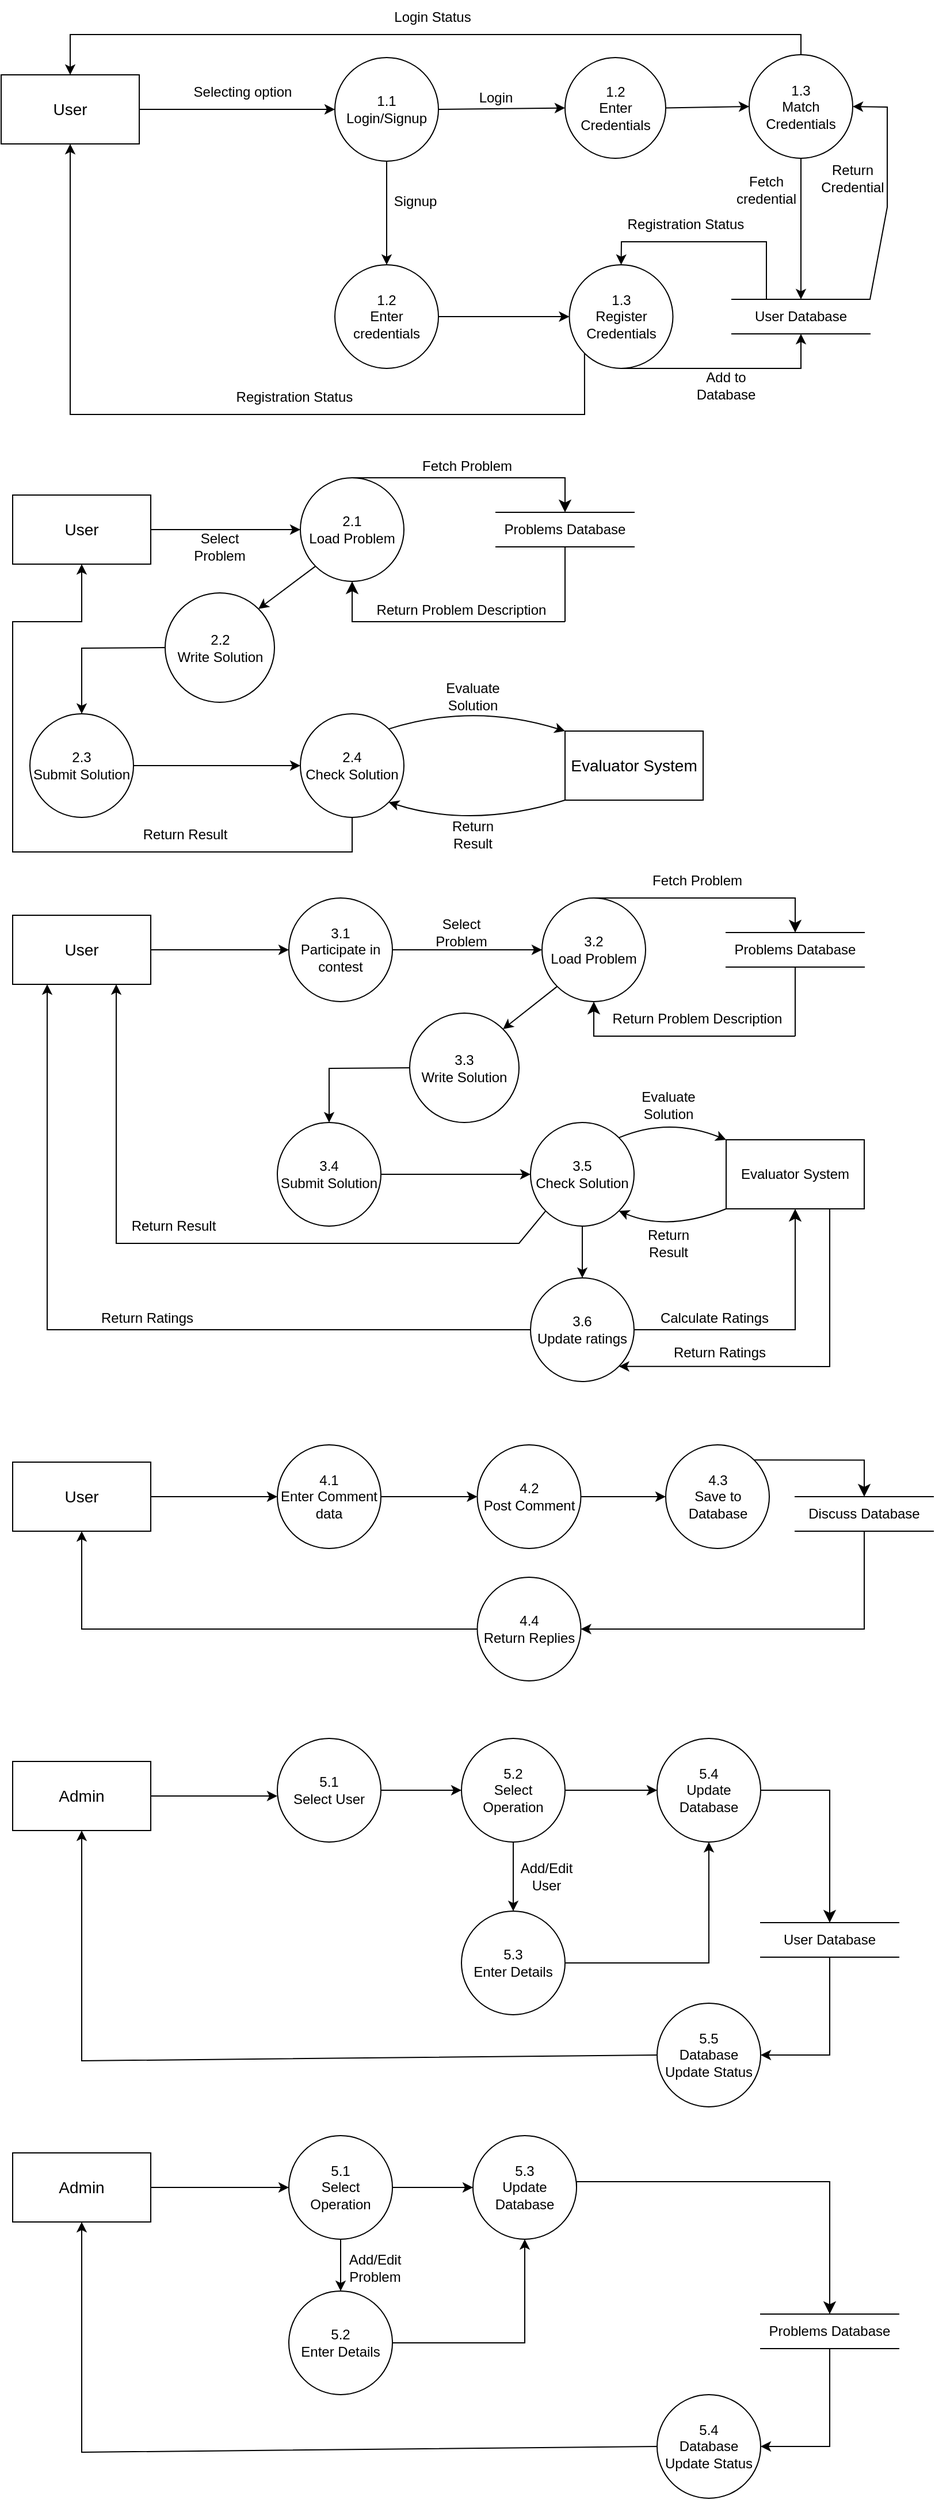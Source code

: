 <mxfile version="24.8.3">
  <diagram name="Page-1" id="aSCfSjatDF3S6KaWZVDX">
    <mxGraphModel dx="984" dy="658" grid="1" gridSize="10" guides="1" tooltips="1" connect="1" arrows="1" fold="1" page="1" pageScale="1" pageWidth="850" pageHeight="1100" math="0" shadow="0">
      <root>
        <mxCell id="0" />
        <mxCell id="1" parent="0" />
        <mxCell id="HzYAhnmNVsuKHYbPRYyc-1" value="&lt;font style=&quot;font-size: 14px;&quot;&gt;User&lt;/font&gt;" style="rounded=0;whiteSpace=wrap;html=1;" vertex="1" parent="1">
          <mxGeometry x="30" y="85" width="120" height="60" as="geometry" />
        </mxCell>
        <mxCell id="HzYAhnmNVsuKHYbPRYyc-2" value="1.1&lt;div&gt;Login/Signup&lt;/div&gt;" style="ellipse;whiteSpace=wrap;html=1;aspect=fixed;" vertex="1" parent="1">
          <mxGeometry x="320" y="70" width="90" height="90" as="geometry" />
        </mxCell>
        <mxCell id="HzYAhnmNVsuKHYbPRYyc-5" value="" style="endArrow=classic;html=1;rounded=0;exitX=1;exitY=0.5;exitDx=0;exitDy=0;entryX=0;entryY=0.5;entryDx=0;entryDy=0;" edge="1" parent="1" source="HzYAhnmNVsuKHYbPRYyc-1" target="HzYAhnmNVsuKHYbPRYyc-2">
          <mxGeometry width="50" height="50" relative="1" as="geometry">
            <mxPoint x="220" y="100" as="sourcePoint" />
            <mxPoint x="270" y="50" as="targetPoint" />
          </mxGeometry>
        </mxCell>
        <mxCell id="HzYAhnmNVsuKHYbPRYyc-6" value="Selecting option" style="text;html=1;align=center;verticalAlign=middle;whiteSpace=wrap;rounded=0;" vertex="1" parent="1">
          <mxGeometry x="190" y="85" width="100" height="30" as="geometry" />
        </mxCell>
        <mxCell id="HzYAhnmNVsuKHYbPRYyc-7" value="&lt;font style=&quot;font-size: 12px;&quot;&gt;1.2&lt;/font&gt;&lt;div style=&quot;&quot;&gt;&lt;font style=&quot;font-size: 12px;&quot;&gt;Enter Credentials&lt;/font&gt;&lt;/div&gt;" style="ellipse;whiteSpace=wrap;html=1;aspect=fixed;" vertex="1" parent="1">
          <mxGeometry x="520" y="70" width="87.5" height="87.5" as="geometry" />
        </mxCell>
        <mxCell id="HzYAhnmNVsuKHYbPRYyc-9" value="" style="endArrow=classic;html=1;rounded=0;exitX=1;exitY=0.5;exitDx=0;exitDy=0;entryX=0;entryY=0.5;entryDx=0;entryDy=0;" edge="1" parent="1" source="HzYAhnmNVsuKHYbPRYyc-2" target="HzYAhnmNVsuKHYbPRYyc-7">
          <mxGeometry width="50" height="50" relative="1" as="geometry">
            <mxPoint x="430" y="90" as="sourcePoint" />
            <mxPoint x="480" y="40" as="targetPoint" />
          </mxGeometry>
        </mxCell>
        <mxCell id="HzYAhnmNVsuKHYbPRYyc-10" value="Login" style="text;html=1;align=center;verticalAlign=middle;whiteSpace=wrap;rounded=0;" vertex="1" parent="1">
          <mxGeometry x="430" y="90" width="60" height="30" as="geometry" />
        </mxCell>
        <mxCell id="HzYAhnmNVsuKHYbPRYyc-11" value="1.2&lt;div&gt;Enter credentials&lt;/div&gt;" style="ellipse;whiteSpace=wrap;html=1;aspect=fixed;" vertex="1" parent="1">
          <mxGeometry x="320" y="250" width="90" height="90" as="geometry" />
        </mxCell>
        <mxCell id="HzYAhnmNVsuKHYbPRYyc-12" value="" style="endArrow=classic;html=1;rounded=0;exitX=0.5;exitY=1;exitDx=0;exitDy=0;entryX=0.5;entryY=0;entryDx=0;entryDy=0;" edge="1" parent="1" source="HzYAhnmNVsuKHYbPRYyc-2" target="HzYAhnmNVsuKHYbPRYyc-11">
          <mxGeometry width="50" height="50" relative="1" as="geometry">
            <mxPoint x="440" y="320" as="sourcePoint" />
            <mxPoint x="490" y="270" as="targetPoint" />
          </mxGeometry>
        </mxCell>
        <mxCell id="HzYAhnmNVsuKHYbPRYyc-13" value="Signup" style="text;html=1;align=center;verticalAlign=middle;whiteSpace=wrap;rounded=0;" vertex="1" parent="1">
          <mxGeometry x="360" y="180" width="60" height="30" as="geometry" />
        </mxCell>
        <mxCell id="HzYAhnmNVsuKHYbPRYyc-14" value="User Database" style="shape=partialRectangle;whiteSpace=wrap;html=1;left=0;right=0;fillColor=none;" vertex="1" parent="1">
          <mxGeometry x="665" y="280" width="120" height="30" as="geometry" />
        </mxCell>
        <mxCell id="HzYAhnmNVsuKHYbPRYyc-17" value="1.3&lt;div&gt;Match Credentials&lt;/div&gt;" style="ellipse;whiteSpace=wrap;html=1;aspect=fixed;" vertex="1" parent="1">
          <mxGeometry x="680" y="67.5" width="90" height="90" as="geometry" />
        </mxCell>
        <mxCell id="HzYAhnmNVsuKHYbPRYyc-18" value="" style="endArrow=classic;html=1;rounded=0;exitX=1;exitY=0.5;exitDx=0;exitDy=0;entryX=0;entryY=0.5;entryDx=0;entryDy=0;" edge="1" parent="1" source="HzYAhnmNVsuKHYbPRYyc-7" target="HzYAhnmNVsuKHYbPRYyc-17">
          <mxGeometry width="50" height="50" relative="1" as="geometry">
            <mxPoint x="595" y="210" as="sourcePoint" />
            <mxPoint x="645" y="160" as="targetPoint" />
          </mxGeometry>
        </mxCell>
        <mxCell id="HzYAhnmNVsuKHYbPRYyc-19" value="1.3&lt;div&gt;Register Credentials&lt;/div&gt;" style="ellipse;whiteSpace=wrap;html=1;aspect=fixed;" vertex="1" parent="1">
          <mxGeometry x="523.75" y="250" width="90" height="90" as="geometry" />
        </mxCell>
        <mxCell id="HzYAhnmNVsuKHYbPRYyc-20" value="" style="endArrow=classic;html=1;rounded=0;exitX=1;exitY=0.5;exitDx=0;exitDy=0;entryX=0;entryY=0.5;entryDx=0;entryDy=0;" edge="1" parent="1" source="HzYAhnmNVsuKHYbPRYyc-11" target="HzYAhnmNVsuKHYbPRYyc-19">
          <mxGeometry width="50" height="50" relative="1" as="geometry">
            <mxPoint x="440" y="310" as="sourcePoint" />
            <mxPoint x="490" y="260" as="targetPoint" />
          </mxGeometry>
        </mxCell>
        <mxCell id="HzYAhnmNVsuKHYbPRYyc-22" value="" style="endArrow=classic;html=1;rounded=0;exitX=0.5;exitY=1;exitDx=0;exitDy=0;entryX=0.5;entryY=1;entryDx=0;entryDy=0;" edge="1" parent="1" source="HzYAhnmNVsuKHYbPRYyc-19" target="HzYAhnmNVsuKHYbPRYyc-14">
          <mxGeometry width="50" height="50" relative="1" as="geometry">
            <mxPoint x="630" y="400" as="sourcePoint" />
            <mxPoint x="680" y="350" as="targetPoint" />
            <Array as="points">
              <mxPoint x="725" y="340" />
            </Array>
          </mxGeometry>
        </mxCell>
        <mxCell id="HzYAhnmNVsuKHYbPRYyc-23" value="Add to Database" style="text;html=1;align=center;verticalAlign=middle;whiteSpace=wrap;rounded=0;" vertex="1" parent="1">
          <mxGeometry x="630" y="340" width="60" height="30" as="geometry" />
        </mxCell>
        <mxCell id="HzYAhnmNVsuKHYbPRYyc-24" value="" style="endArrow=classic;html=1;rounded=0;exitX=0.25;exitY=0;exitDx=0;exitDy=0;entryX=0.5;entryY=0;entryDx=0;entryDy=0;" edge="1" parent="1" source="HzYAhnmNVsuKHYbPRYyc-14" target="HzYAhnmNVsuKHYbPRYyc-19">
          <mxGeometry width="50" height="50" relative="1" as="geometry">
            <mxPoint x="630" y="230" as="sourcePoint" />
            <mxPoint x="680" y="180" as="targetPoint" />
            <Array as="points">
              <mxPoint x="695" y="230" />
              <mxPoint x="569" y="230" />
            </Array>
          </mxGeometry>
        </mxCell>
        <mxCell id="HzYAhnmNVsuKHYbPRYyc-25" value="Registration Status" style="text;html=1;align=center;verticalAlign=middle;whiteSpace=wrap;rounded=0;" vertex="1" parent="1">
          <mxGeometry x="570" y="200" width="110" height="30" as="geometry" />
        </mxCell>
        <mxCell id="HzYAhnmNVsuKHYbPRYyc-26" value="" style="endArrow=classic;html=1;rounded=0;exitX=0;exitY=1;exitDx=0;exitDy=0;entryX=0.5;entryY=1;entryDx=0;entryDy=0;" edge="1" parent="1" source="HzYAhnmNVsuKHYbPRYyc-19" target="HzYAhnmNVsuKHYbPRYyc-1">
          <mxGeometry width="50" height="50" relative="1" as="geometry">
            <mxPoint x="440" y="310" as="sourcePoint" />
            <mxPoint x="150" y="410" as="targetPoint" />
            <Array as="points">
              <mxPoint x="537" y="380" />
              <mxPoint x="90" y="380" />
            </Array>
          </mxGeometry>
        </mxCell>
        <mxCell id="HzYAhnmNVsuKHYbPRYyc-27" value="Registration Status" style="text;html=1;align=center;verticalAlign=middle;whiteSpace=wrap;rounded=0;" vertex="1" parent="1">
          <mxGeometry x="230" y="350" width="110" height="30" as="geometry" />
        </mxCell>
        <mxCell id="HzYAhnmNVsuKHYbPRYyc-28" value="" style="endArrow=classic;html=1;rounded=0;exitX=0.5;exitY=1;exitDx=0;exitDy=0;" edge="1" parent="1" source="HzYAhnmNVsuKHYbPRYyc-17" target="HzYAhnmNVsuKHYbPRYyc-14">
          <mxGeometry width="50" height="50" relative="1" as="geometry">
            <mxPoint x="760" y="220" as="sourcePoint" />
            <mxPoint x="760" y="240" as="targetPoint" />
          </mxGeometry>
        </mxCell>
        <mxCell id="HzYAhnmNVsuKHYbPRYyc-29" value="Fetch credential" style="text;html=1;align=center;verticalAlign=middle;whiteSpace=wrap;rounded=0;" vertex="1" parent="1">
          <mxGeometry x="665" y="170" width="60" height="30" as="geometry" />
        </mxCell>
        <mxCell id="HzYAhnmNVsuKHYbPRYyc-31" value="" style="endArrow=classic;html=1;rounded=0;exitX=1;exitY=0;exitDx=0;exitDy=0;entryX=1;entryY=0.5;entryDx=0;entryDy=0;" edge="1" parent="1" source="HzYAhnmNVsuKHYbPRYyc-14" target="HzYAhnmNVsuKHYbPRYyc-17">
          <mxGeometry width="50" height="50" relative="1" as="geometry">
            <mxPoint x="770" y="250" as="sourcePoint" />
            <mxPoint x="820" y="200" as="targetPoint" />
            <Array as="points">
              <mxPoint x="800" y="200" />
              <mxPoint x="800" y="113" />
            </Array>
          </mxGeometry>
        </mxCell>
        <mxCell id="HzYAhnmNVsuKHYbPRYyc-32" value="Return Credential" style="text;html=1;align=center;verticalAlign=middle;whiteSpace=wrap;rounded=0;" vertex="1" parent="1">
          <mxGeometry x="740" y="160" width="60" height="30" as="geometry" />
        </mxCell>
        <mxCell id="HzYAhnmNVsuKHYbPRYyc-33" value="" style="endArrow=classic;html=1;rounded=0;exitX=0.5;exitY=0;exitDx=0;exitDy=0;entryX=0.5;entryY=0;entryDx=0;entryDy=0;" edge="1" parent="1" source="HzYAhnmNVsuKHYbPRYyc-17" target="HzYAhnmNVsuKHYbPRYyc-1">
          <mxGeometry width="50" height="50" relative="1" as="geometry">
            <mxPoint x="620" y="50" as="sourcePoint" />
            <mxPoint x="670" as="targetPoint" />
            <Array as="points">
              <mxPoint x="725" y="50" />
              <mxPoint x="90" y="50" />
            </Array>
          </mxGeometry>
        </mxCell>
        <mxCell id="HzYAhnmNVsuKHYbPRYyc-34" value="Login Status" style="text;html=1;align=center;verticalAlign=middle;whiteSpace=wrap;rounded=0;" vertex="1" parent="1">
          <mxGeometry x="370" y="20" width="70" height="30" as="geometry" />
        </mxCell>
        <mxCell id="HzYAhnmNVsuKHYbPRYyc-35" value="&lt;font style=&quot;font-size: 14px;&quot;&gt;User&lt;/font&gt;" style="rounded=0;whiteSpace=wrap;html=1;" vertex="1" parent="1">
          <mxGeometry x="40" y="450" width="120" height="60" as="geometry" />
        </mxCell>
        <mxCell id="HzYAhnmNVsuKHYbPRYyc-36" value="2.1&lt;div&gt;Load Problem&lt;/div&gt;" style="ellipse;whiteSpace=wrap;html=1;aspect=fixed;" vertex="1" parent="1">
          <mxGeometry x="290" y="435" width="90" height="90" as="geometry" />
        </mxCell>
        <mxCell id="HzYAhnmNVsuKHYbPRYyc-37" value="" style="endArrow=classic;html=1;rounded=0;exitX=1;exitY=0.5;exitDx=0;exitDy=0;entryX=0;entryY=0.5;entryDx=0;entryDy=0;" edge="1" parent="1" source="HzYAhnmNVsuKHYbPRYyc-35" target="HzYAhnmNVsuKHYbPRYyc-36">
          <mxGeometry width="50" height="50" relative="1" as="geometry">
            <mxPoint x="440" y="620" as="sourcePoint" />
            <mxPoint x="490" y="570" as="targetPoint" />
          </mxGeometry>
        </mxCell>
        <mxCell id="HzYAhnmNVsuKHYbPRYyc-38" value="Select Problem" style="text;html=1;align=center;verticalAlign=middle;whiteSpace=wrap;rounded=0;" vertex="1" parent="1">
          <mxGeometry x="190" y="480" width="60" height="30" as="geometry" />
        </mxCell>
        <mxCell id="HzYAhnmNVsuKHYbPRYyc-39" value="Problems Database" style="shape=partialRectangle;whiteSpace=wrap;html=1;left=0;right=0;fillColor=none;" vertex="1" parent="1">
          <mxGeometry x="460" y="465" width="120" height="30" as="geometry" />
        </mxCell>
        <mxCell id="HzYAhnmNVsuKHYbPRYyc-40" value="" style="edgeStyle=segmentEdgeStyle;endArrow=classic;html=1;curved=0;rounded=0;endSize=8;startSize=8;exitX=0.5;exitY=0;exitDx=0;exitDy=0;entryX=0.5;entryY=0;entryDx=0;entryDy=0;" edge="1" parent="1" source="HzYAhnmNVsuKHYbPRYyc-36" target="HzYAhnmNVsuKHYbPRYyc-39">
          <mxGeometry width="50" height="50" relative="1" as="geometry">
            <mxPoint x="440" y="660" as="sourcePoint" />
            <mxPoint x="490" y="690" as="targetPoint" />
          </mxGeometry>
        </mxCell>
        <mxCell id="HzYAhnmNVsuKHYbPRYyc-41" value="" style="edgeStyle=segmentEdgeStyle;endArrow=classic;html=1;curved=0;rounded=0;endSize=8;startSize=8;entryX=0.5;entryY=1;entryDx=0;entryDy=0;" edge="1" parent="1" target="HzYAhnmNVsuKHYbPRYyc-36">
          <mxGeometry width="50" height="50" relative="1" as="geometry">
            <mxPoint x="520" y="560" as="sourcePoint" />
            <mxPoint x="490" y="620" as="targetPoint" />
          </mxGeometry>
        </mxCell>
        <mxCell id="HzYAhnmNVsuKHYbPRYyc-42" value="" style="endArrow=none;html=1;rounded=0;entryX=0.5;entryY=1;entryDx=0;entryDy=0;" edge="1" parent="1" target="HzYAhnmNVsuKHYbPRYyc-39">
          <mxGeometry width="50" height="50" relative="1" as="geometry">
            <mxPoint x="520" y="560" as="sourcePoint" />
            <mxPoint x="490" y="620" as="targetPoint" />
          </mxGeometry>
        </mxCell>
        <mxCell id="HzYAhnmNVsuKHYbPRYyc-43" value="Fetch Problem" style="text;html=1;align=center;verticalAlign=middle;whiteSpace=wrap;rounded=0;" vertex="1" parent="1">
          <mxGeometry x="390" y="410" width="90" height="30" as="geometry" />
        </mxCell>
        <mxCell id="HzYAhnmNVsuKHYbPRYyc-44" value="Return Problem Description" style="text;html=1;align=center;verticalAlign=middle;whiteSpace=wrap;rounded=0;" vertex="1" parent="1">
          <mxGeometry x="355" y="535" width="150" height="30" as="geometry" />
        </mxCell>
        <mxCell id="HzYAhnmNVsuKHYbPRYyc-45" value="2.3&lt;div&gt;Submit Solution&lt;/div&gt;" style="ellipse;whiteSpace=wrap;html=1;aspect=fixed;" vertex="1" parent="1">
          <mxGeometry x="55" y="640" width="90" height="90" as="geometry" />
        </mxCell>
        <mxCell id="HzYAhnmNVsuKHYbPRYyc-48" value="2.4&lt;div&gt;Check Solution&lt;/div&gt;" style="ellipse;whiteSpace=wrap;html=1;aspect=fixed;" vertex="1" parent="1">
          <mxGeometry x="290" y="640" width="90" height="90" as="geometry" />
        </mxCell>
        <mxCell id="HzYAhnmNVsuKHYbPRYyc-49" value="" style="endArrow=classic;html=1;rounded=0;exitX=1;exitY=0.5;exitDx=0;exitDy=0;entryX=0;entryY=0.5;entryDx=0;entryDy=0;" edge="1" parent="1" source="HzYAhnmNVsuKHYbPRYyc-45" target="HzYAhnmNVsuKHYbPRYyc-48">
          <mxGeometry width="50" height="50" relative="1" as="geometry">
            <mxPoint x="440" y="670" as="sourcePoint" />
            <mxPoint x="490" y="620" as="targetPoint" />
          </mxGeometry>
        </mxCell>
        <mxCell id="HzYAhnmNVsuKHYbPRYyc-50" value="&lt;font style=&quot;font-size: 14px;&quot;&gt;Evaluator System&lt;/font&gt;" style="rounded=0;whiteSpace=wrap;html=1;" vertex="1" parent="1">
          <mxGeometry x="520" y="655" width="120" height="60" as="geometry" />
        </mxCell>
        <mxCell id="HzYAhnmNVsuKHYbPRYyc-51" value="" style="endArrow=classic;html=1;rounded=0;exitX=1;exitY=0;exitDx=0;exitDy=0;entryX=0;entryY=0;entryDx=0;entryDy=0;curved=1;" edge="1" parent="1" source="HzYAhnmNVsuKHYbPRYyc-48" target="HzYAhnmNVsuKHYbPRYyc-50">
          <mxGeometry width="50" height="50" relative="1" as="geometry">
            <mxPoint x="440" y="670" as="sourcePoint" />
            <mxPoint x="490" y="620" as="targetPoint" />
            <Array as="points">
              <mxPoint x="440" y="630" />
            </Array>
          </mxGeometry>
        </mxCell>
        <mxCell id="HzYAhnmNVsuKHYbPRYyc-52" value="Evaluate Solution" style="text;html=1;align=center;verticalAlign=middle;whiteSpace=wrap;rounded=0;" vertex="1" parent="1">
          <mxGeometry x="410" y="610" width="60" height="30" as="geometry" />
        </mxCell>
        <mxCell id="HzYAhnmNVsuKHYbPRYyc-54" value="" style="endArrow=classic;html=1;rounded=0;entryX=1;entryY=1;entryDx=0;entryDy=0;exitX=0;exitY=1;exitDx=0;exitDy=0;curved=1;" edge="1" parent="1" source="HzYAhnmNVsuKHYbPRYyc-50" target="HzYAhnmNVsuKHYbPRYyc-48">
          <mxGeometry width="50" height="50" relative="1" as="geometry">
            <mxPoint x="440" y="670" as="sourcePoint" />
            <mxPoint x="490" y="620" as="targetPoint" />
            <Array as="points">
              <mxPoint x="440" y="740" />
            </Array>
          </mxGeometry>
        </mxCell>
        <mxCell id="HzYAhnmNVsuKHYbPRYyc-55" value="Return Result" style="text;html=1;align=center;verticalAlign=middle;whiteSpace=wrap;rounded=0;" vertex="1" parent="1">
          <mxGeometry x="410" y="730" width="60" height="30" as="geometry" />
        </mxCell>
        <mxCell id="HzYAhnmNVsuKHYbPRYyc-56" value="Return Result" style="text;html=1;align=center;verticalAlign=middle;whiteSpace=wrap;rounded=0;rotation=0;" vertex="1" parent="1">
          <mxGeometry x="150" y="730" width="80" height="30" as="geometry" />
        </mxCell>
        <mxCell id="HzYAhnmNVsuKHYbPRYyc-57" value="" style="endArrow=classic;html=1;rounded=0;exitX=0.5;exitY=1;exitDx=0;exitDy=0;entryX=0.5;entryY=1;entryDx=0;entryDy=0;" edge="1" parent="1" source="HzYAhnmNVsuKHYbPRYyc-48" target="HzYAhnmNVsuKHYbPRYyc-35">
          <mxGeometry width="50" height="50" relative="1" as="geometry">
            <mxPoint x="230.0" y="770.0" as="sourcePoint" />
            <mxPoint x="87" y="550" as="targetPoint" />
            <Array as="points">
              <mxPoint x="335" y="760" />
              <mxPoint x="40" y="760" />
              <mxPoint x="40" y="560" />
              <mxPoint x="100" y="560" />
            </Array>
          </mxGeometry>
        </mxCell>
        <mxCell id="HzYAhnmNVsuKHYbPRYyc-58" value="&lt;font style=&quot;font-size: 14px;&quot;&gt;User&lt;/font&gt;" style="rounded=0;whiteSpace=wrap;html=1;" vertex="1" parent="1">
          <mxGeometry x="40" y="815" width="120" height="60" as="geometry" />
        </mxCell>
        <mxCell id="HzYAhnmNVsuKHYbPRYyc-59" value="3.1&lt;div&gt;Participate in contest&lt;/div&gt;" style="ellipse;whiteSpace=wrap;html=1;aspect=fixed;" vertex="1" parent="1">
          <mxGeometry x="280" y="800" width="90" height="90" as="geometry" />
        </mxCell>
        <mxCell id="HzYAhnmNVsuKHYbPRYyc-60" value="" style="endArrow=classic;html=1;rounded=0;exitX=1;exitY=0.5;exitDx=0;exitDy=0;entryX=0;entryY=0.5;entryDx=0;entryDy=0;" edge="1" parent="1" source="HzYAhnmNVsuKHYbPRYyc-58" target="HzYAhnmNVsuKHYbPRYyc-59">
          <mxGeometry width="50" height="50" relative="1" as="geometry">
            <mxPoint x="440" y="790" as="sourcePoint" />
            <mxPoint x="490" y="740" as="targetPoint" />
          </mxGeometry>
        </mxCell>
        <mxCell id="HzYAhnmNVsuKHYbPRYyc-61" value="Select Problem" style="text;html=1;align=center;verticalAlign=middle;whiteSpace=wrap;rounded=0;" vertex="1" parent="1">
          <mxGeometry x="400" y="815" width="60" height="30" as="geometry" />
        </mxCell>
        <mxCell id="HzYAhnmNVsuKHYbPRYyc-62" value="" style="endArrow=classic;html=1;rounded=0;exitX=1;exitY=0.5;exitDx=0;exitDy=0;entryX=0;entryY=0.5;entryDx=0;entryDy=0;" edge="1" parent="1" source="HzYAhnmNVsuKHYbPRYyc-59" target="HzYAhnmNVsuKHYbPRYyc-63">
          <mxGeometry width="50" height="50" relative="1" as="geometry">
            <mxPoint x="375" y="844.5" as="sourcePoint" />
            <mxPoint x="505" y="844.5" as="targetPoint" />
          </mxGeometry>
        </mxCell>
        <mxCell id="HzYAhnmNVsuKHYbPRYyc-63" value="3.2&lt;div&gt;Load Problem&lt;/div&gt;" style="ellipse;whiteSpace=wrap;html=1;aspect=fixed;" vertex="1" parent="1">
          <mxGeometry x="500" y="800" width="90" height="90" as="geometry" />
        </mxCell>
        <mxCell id="HzYAhnmNVsuKHYbPRYyc-64" value="Problems Database" style="shape=partialRectangle;whiteSpace=wrap;html=1;left=0;right=0;fillColor=none;" vertex="1" parent="1">
          <mxGeometry x="660" y="830" width="120" height="30" as="geometry" />
        </mxCell>
        <mxCell id="HzYAhnmNVsuKHYbPRYyc-65" value="" style="edgeStyle=segmentEdgeStyle;endArrow=classic;html=1;curved=0;rounded=0;endSize=8;startSize=8;exitX=0.5;exitY=0;exitDx=0;exitDy=0;entryX=0.5;entryY=0;entryDx=0;entryDy=0;" edge="1" parent="1" source="HzYAhnmNVsuKHYbPRYyc-63" target="HzYAhnmNVsuKHYbPRYyc-64">
          <mxGeometry width="50" height="50" relative="1" as="geometry">
            <mxPoint x="555" y="790" as="sourcePoint" />
            <mxPoint x="740" y="825" as="targetPoint" />
          </mxGeometry>
        </mxCell>
        <mxCell id="HzYAhnmNVsuKHYbPRYyc-66" value="Fetch Problem" style="text;html=1;align=center;verticalAlign=middle;whiteSpace=wrap;rounded=0;" vertex="1" parent="1">
          <mxGeometry x="590" y="770" width="90" height="30" as="geometry" />
        </mxCell>
        <mxCell id="HzYAhnmNVsuKHYbPRYyc-67" value="" style="edgeStyle=segmentEdgeStyle;endArrow=classic;html=1;curved=0;rounded=0;endSize=8;startSize=8;entryX=0.5;entryY=1;entryDx=0;entryDy=0;" edge="1" parent="1" target="HzYAhnmNVsuKHYbPRYyc-63">
          <mxGeometry width="50" height="50" relative="1" as="geometry">
            <mxPoint x="720" y="920" as="sourcePoint" />
            <mxPoint x="663.75" y="940" as="targetPoint" />
          </mxGeometry>
        </mxCell>
        <mxCell id="HzYAhnmNVsuKHYbPRYyc-68" value="" style="endArrow=none;html=1;rounded=0;entryX=0.5;entryY=1;entryDx=0;entryDy=0;" edge="1" parent="1" target="HzYAhnmNVsuKHYbPRYyc-64">
          <mxGeometry width="50" height="50" relative="1" as="geometry">
            <mxPoint x="720" y="920" as="sourcePoint" />
            <mxPoint x="715" y="890" as="targetPoint" />
          </mxGeometry>
        </mxCell>
        <mxCell id="HzYAhnmNVsuKHYbPRYyc-69" value="Return Problem Description" style="text;html=1;align=center;verticalAlign=middle;whiteSpace=wrap;rounded=0;" vertex="1" parent="1">
          <mxGeometry x="560" y="890" width="150" height="30" as="geometry" />
        </mxCell>
        <mxCell id="HzYAhnmNVsuKHYbPRYyc-70" value="2.2&lt;div&gt;Write Solution&lt;/div&gt;" style="ellipse;whiteSpace=wrap;html=1;aspect=fixed;" vertex="1" parent="1">
          <mxGeometry x="172.5" y="535" width="95" height="95" as="geometry" />
        </mxCell>
        <mxCell id="HzYAhnmNVsuKHYbPRYyc-71" value="" style="endArrow=classic;html=1;rounded=0;exitX=0;exitY=1;exitDx=0;exitDy=0;entryX=1;entryY=0;entryDx=0;entryDy=0;" edge="1" parent="1" source="HzYAhnmNVsuKHYbPRYyc-36" target="HzYAhnmNVsuKHYbPRYyc-70">
          <mxGeometry width="50" height="50" relative="1" as="geometry">
            <mxPoint x="440" y="690" as="sourcePoint" />
            <mxPoint x="490" y="640" as="targetPoint" />
          </mxGeometry>
        </mxCell>
        <mxCell id="HzYAhnmNVsuKHYbPRYyc-72" value="" style="endArrow=classic;html=1;rounded=0;exitX=0;exitY=0.5;exitDx=0;exitDy=0;entryX=0.5;entryY=0;entryDx=0;entryDy=0;" edge="1" parent="1" source="HzYAhnmNVsuKHYbPRYyc-70" target="HzYAhnmNVsuKHYbPRYyc-45">
          <mxGeometry width="50" height="50" relative="1" as="geometry">
            <mxPoint x="440" y="690" as="sourcePoint" />
            <mxPoint x="490" y="640" as="targetPoint" />
            <Array as="points">
              <mxPoint x="100" y="583" />
            </Array>
          </mxGeometry>
        </mxCell>
        <mxCell id="HzYAhnmNVsuKHYbPRYyc-73" value="3.3&lt;div&gt;Write Solution&lt;/div&gt;" style="ellipse;whiteSpace=wrap;html=1;aspect=fixed;" vertex="1" parent="1">
          <mxGeometry x="385" y="900" width="95" height="95" as="geometry" />
        </mxCell>
        <mxCell id="HzYAhnmNVsuKHYbPRYyc-74" value="" style="endArrow=classic;html=1;rounded=0;exitX=0;exitY=1;exitDx=0;exitDy=0;entryX=1;entryY=0;entryDx=0;entryDy=0;" edge="1" parent="1" source="HzYAhnmNVsuKHYbPRYyc-63" target="HzYAhnmNVsuKHYbPRYyc-73">
          <mxGeometry width="50" height="50" relative="1" as="geometry">
            <mxPoint x="460" y="870" as="sourcePoint" />
            <mxPoint x="510" y="820" as="targetPoint" />
          </mxGeometry>
        </mxCell>
        <mxCell id="HzYAhnmNVsuKHYbPRYyc-75" value="3.4&lt;div&gt;Submit Solution&lt;/div&gt;" style="ellipse;whiteSpace=wrap;html=1;aspect=fixed;" vertex="1" parent="1">
          <mxGeometry x="270" y="995" width="90" height="90" as="geometry" />
        </mxCell>
        <mxCell id="HzYAhnmNVsuKHYbPRYyc-76" value="" style="endArrow=classic;html=1;rounded=0;exitX=0;exitY=0.5;exitDx=0;exitDy=0;entryX=0.5;entryY=0;entryDx=0;entryDy=0;" edge="1" parent="1" source="HzYAhnmNVsuKHYbPRYyc-73" target="HzYAhnmNVsuKHYbPRYyc-75">
          <mxGeometry width="50" height="50" relative="1" as="geometry">
            <mxPoint x="460" y="960" as="sourcePoint" />
            <mxPoint x="510" y="910" as="targetPoint" />
            <Array as="points">
              <mxPoint x="315" y="948" />
            </Array>
          </mxGeometry>
        </mxCell>
        <mxCell id="HzYAhnmNVsuKHYbPRYyc-77" value="3.5&lt;div&gt;Check Solution&lt;/div&gt;" style="ellipse;whiteSpace=wrap;html=1;aspect=fixed;" vertex="1" parent="1">
          <mxGeometry x="490" y="995" width="90" height="90" as="geometry" />
        </mxCell>
        <mxCell id="HzYAhnmNVsuKHYbPRYyc-78" value="" style="endArrow=classic;html=1;rounded=0;exitX=1;exitY=0.5;exitDx=0;exitDy=0;entryX=0;entryY=0.5;entryDx=0;entryDy=0;" edge="1" parent="1" source="HzYAhnmNVsuKHYbPRYyc-75" target="HzYAhnmNVsuKHYbPRYyc-77">
          <mxGeometry width="50" height="50" relative="1" as="geometry">
            <mxPoint x="430" y="990" as="sourcePoint" />
            <mxPoint x="480" y="940" as="targetPoint" />
          </mxGeometry>
        </mxCell>
        <mxCell id="HzYAhnmNVsuKHYbPRYyc-79" value="3.6&lt;div&gt;Update ratings&lt;/div&gt;" style="ellipse;whiteSpace=wrap;html=1;aspect=fixed;" vertex="1" parent="1">
          <mxGeometry x="490" y="1130" width="90" height="90" as="geometry" />
        </mxCell>
        <mxCell id="HzYAhnmNVsuKHYbPRYyc-80" value="" style="endArrow=classic;html=1;rounded=0;exitX=0.5;exitY=1;exitDx=0;exitDy=0;entryX=0.5;entryY=0;entryDx=0;entryDy=0;" edge="1" parent="1" source="HzYAhnmNVsuKHYbPRYyc-77" target="HzYAhnmNVsuKHYbPRYyc-79">
          <mxGeometry width="50" height="50" relative="1" as="geometry">
            <mxPoint x="460" y="1000" as="sourcePoint" />
            <mxPoint x="510" y="950" as="targetPoint" />
          </mxGeometry>
        </mxCell>
        <mxCell id="HzYAhnmNVsuKHYbPRYyc-81" value="Evaluator System" style="rounded=0;whiteSpace=wrap;html=1;" vertex="1" parent="1">
          <mxGeometry x="660" y="1010" width="120" height="60" as="geometry" />
        </mxCell>
        <mxCell id="HzYAhnmNVsuKHYbPRYyc-82" value="Evaluate Solution" style="text;html=1;align=center;verticalAlign=middle;whiteSpace=wrap;rounded=0;" vertex="1" parent="1">
          <mxGeometry x="580" y="965" width="60" height="30" as="geometry" />
        </mxCell>
        <mxCell id="HzYAhnmNVsuKHYbPRYyc-83" value="" style="endArrow=classic;html=1;rounded=0;exitX=1;exitY=0;exitDx=0;exitDy=0;entryX=0;entryY=0;entryDx=0;entryDy=0;curved=1;" edge="1" parent="1" source="HzYAhnmNVsuKHYbPRYyc-77" target="HzYAhnmNVsuKHYbPRYyc-81">
          <mxGeometry width="50" height="50" relative="1" as="geometry">
            <mxPoint x="490" y="1100" as="sourcePoint" />
            <mxPoint x="540" y="1050" as="targetPoint" />
            <Array as="points">
              <mxPoint x="610" y="990" />
            </Array>
          </mxGeometry>
        </mxCell>
        <mxCell id="HzYAhnmNVsuKHYbPRYyc-84" value="" style="endArrow=classic;html=1;rounded=0;exitX=0;exitY=1;exitDx=0;exitDy=0;entryX=1;entryY=1;entryDx=0;entryDy=0;curved=1;" edge="1" parent="1" source="HzYAhnmNVsuKHYbPRYyc-81" target="HzYAhnmNVsuKHYbPRYyc-77">
          <mxGeometry width="50" height="50" relative="1" as="geometry">
            <mxPoint x="490" y="1100" as="sourcePoint" />
            <mxPoint x="540" y="1050" as="targetPoint" />
            <Array as="points">
              <mxPoint x="610" y="1090" />
            </Array>
          </mxGeometry>
        </mxCell>
        <mxCell id="HzYAhnmNVsuKHYbPRYyc-85" value="Return Result" style="text;html=1;align=center;verticalAlign=middle;whiteSpace=wrap;rounded=0;" vertex="1" parent="1">
          <mxGeometry x="580" y="1085" width="60" height="30" as="geometry" />
        </mxCell>
        <mxCell id="HzYAhnmNVsuKHYbPRYyc-87" value="" style="edgeStyle=segmentEdgeStyle;endArrow=classic;html=1;curved=0;rounded=0;endSize=8;startSize=8;exitX=1;exitY=0.5;exitDx=0;exitDy=0;entryX=0.5;entryY=1;entryDx=0;entryDy=0;" edge="1" parent="1" source="HzYAhnmNVsuKHYbPRYyc-79" target="HzYAhnmNVsuKHYbPRYyc-81">
          <mxGeometry width="50" height="50" relative="1" as="geometry">
            <mxPoint x="660" y="1170" as="sourcePoint" />
            <mxPoint x="710" y="1120" as="targetPoint" />
          </mxGeometry>
        </mxCell>
        <mxCell id="HzYAhnmNVsuKHYbPRYyc-88" value="Calculate Ratings" style="text;html=1;align=center;verticalAlign=middle;whiteSpace=wrap;rounded=0;" vertex="1" parent="1">
          <mxGeometry x="600" y="1150" width="100" height="30" as="geometry" />
        </mxCell>
        <mxCell id="HzYAhnmNVsuKHYbPRYyc-89" value="" style="endArrow=classic;html=1;rounded=0;exitX=0.75;exitY=1;exitDx=0;exitDy=0;entryX=1;entryY=1;entryDx=0;entryDy=0;" edge="1" parent="1" source="HzYAhnmNVsuKHYbPRYyc-81" target="HzYAhnmNVsuKHYbPRYyc-79">
          <mxGeometry width="50" height="50" relative="1" as="geometry">
            <mxPoint x="490" y="1110" as="sourcePoint" />
            <mxPoint x="540" y="1060" as="targetPoint" />
            <Array as="points">
              <mxPoint x="750" y="1207" />
            </Array>
          </mxGeometry>
        </mxCell>
        <mxCell id="HzYAhnmNVsuKHYbPRYyc-90" value="Return Ratings" style="text;html=1;align=center;verticalAlign=middle;whiteSpace=wrap;rounded=0;" vertex="1" parent="1">
          <mxGeometry x="607.5" y="1180" width="92.5" height="30" as="geometry" />
        </mxCell>
        <mxCell id="HzYAhnmNVsuKHYbPRYyc-91" value="" style="endArrow=classic;html=1;rounded=0;exitX=0;exitY=1;exitDx=0;exitDy=0;entryX=0.75;entryY=1;entryDx=0;entryDy=0;" edge="1" parent="1" source="HzYAhnmNVsuKHYbPRYyc-77" target="HzYAhnmNVsuKHYbPRYyc-58">
          <mxGeometry width="50" height="50" relative="1" as="geometry">
            <mxPoint x="480" y="1040" as="sourcePoint" />
            <mxPoint x="110" y="880" as="targetPoint" />
            <Array as="points">
              <mxPoint x="480" y="1100" />
              <mxPoint x="130" y="1100" />
            </Array>
          </mxGeometry>
        </mxCell>
        <mxCell id="HzYAhnmNVsuKHYbPRYyc-92" value="Return Result" style="text;html=1;align=center;verticalAlign=middle;whiteSpace=wrap;rounded=0;rotation=0;" vertex="1" parent="1">
          <mxGeometry x="140" y="1070" width="80" height="30" as="geometry" />
        </mxCell>
        <mxCell id="HzYAhnmNVsuKHYbPRYyc-94" value="" style="endArrow=classic;html=1;rounded=0;exitX=0;exitY=0.5;exitDx=0;exitDy=0;entryX=0.25;entryY=1;entryDx=0;entryDy=0;" edge="1" parent="1" source="HzYAhnmNVsuKHYbPRYyc-79" target="HzYAhnmNVsuKHYbPRYyc-58">
          <mxGeometry width="50" height="50" relative="1" as="geometry">
            <mxPoint x="480" y="970" as="sourcePoint" />
            <mxPoint x="530" y="920" as="targetPoint" />
            <Array as="points">
              <mxPoint x="70" y="1175" />
            </Array>
          </mxGeometry>
        </mxCell>
        <mxCell id="HzYAhnmNVsuKHYbPRYyc-95" value="Return Ratings" style="text;html=1;align=center;verticalAlign=middle;whiteSpace=wrap;rounded=0;" vertex="1" parent="1">
          <mxGeometry x="112.5" y="1150" width="87.5" height="30" as="geometry" />
        </mxCell>
        <mxCell id="HzYAhnmNVsuKHYbPRYyc-96" value="&lt;font style=&quot;font-size: 14px;&quot;&gt;User&lt;/font&gt;" style="rounded=0;whiteSpace=wrap;html=1;" vertex="1" parent="1">
          <mxGeometry x="40" y="1290" width="120" height="60" as="geometry" />
        </mxCell>
        <mxCell id="HzYAhnmNVsuKHYbPRYyc-97" value="4.1&lt;div&gt;Enter Comment data&lt;/div&gt;" style="ellipse;whiteSpace=wrap;html=1;aspect=fixed;" vertex="1" parent="1">
          <mxGeometry x="270" y="1275" width="90" height="90" as="geometry" />
        </mxCell>
        <mxCell id="HzYAhnmNVsuKHYbPRYyc-98" value="" style="endArrow=classic;html=1;rounded=0;exitX=1;exitY=0.5;exitDx=0;exitDy=0;entryX=0;entryY=0.5;entryDx=0;entryDy=0;" edge="1" parent="1" source="HzYAhnmNVsuKHYbPRYyc-96" target="HzYAhnmNVsuKHYbPRYyc-97">
          <mxGeometry width="50" height="50" relative="1" as="geometry">
            <mxPoint x="480" y="1300" as="sourcePoint" />
            <mxPoint x="530" y="1250" as="targetPoint" />
          </mxGeometry>
        </mxCell>
        <mxCell id="HzYAhnmNVsuKHYbPRYyc-99" value="" style="endArrow=classic;html=1;rounded=0;exitX=1;exitY=0.5;exitDx=0;exitDy=0;" edge="1" parent="1" source="HzYAhnmNVsuKHYbPRYyc-97" target="HzYAhnmNVsuKHYbPRYyc-100">
          <mxGeometry width="50" height="50" relative="1" as="geometry">
            <mxPoint x="480" y="1300" as="sourcePoint" />
            <mxPoint x="530" y="1250" as="targetPoint" />
          </mxGeometry>
        </mxCell>
        <mxCell id="HzYAhnmNVsuKHYbPRYyc-100" value="4.2&lt;div&gt;Post Comment&lt;/div&gt;" style="ellipse;whiteSpace=wrap;html=1;aspect=fixed;" vertex="1" parent="1">
          <mxGeometry x="443.75" y="1275" width="90" height="90" as="geometry" />
        </mxCell>
        <mxCell id="HzYAhnmNVsuKHYbPRYyc-101" value="Discuss Database" style="shape=partialRectangle;whiteSpace=wrap;html=1;left=0;right=0;fillColor=none;" vertex="1" parent="1">
          <mxGeometry x="720" y="1320" width="120" height="30" as="geometry" />
        </mxCell>
        <mxCell id="HzYAhnmNVsuKHYbPRYyc-102" value="4.3&lt;div&gt;Save to Database&lt;/div&gt;" style="ellipse;whiteSpace=wrap;html=1;aspect=fixed;" vertex="1" parent="1">
          <mxGeometry x="607.5" y="1275" width="90" height="90" as="geometry" />
        </mxCell>
        <mxCell id="HzYAhnmNVsuKHYbPRYyc-103" value="" style="endArrow=classic;html=1;rounded=0;exitX=1;exitY=0.5;exitDx=0;exitDy=0;entryX=0;entryY=0.5;entryDx=0;entryDy=0;" edge="1" parent="1" source="HzYAhnmNVsuKHYbPRYyc-100" target="HzYAhnmNVsuKHYbPRYyc-102">
          <mxGeometry width="50" height="50" relative="1" as="geometry">
            <mxPoint x="480" y="1310" as="sourcePoint" />
            <mxPoint x="530" y="1260" as="targetPoint" />
          </mxGeometry>
        </mxCell>
        <mxCell id="HzYAhnmNVsuKHYbPRYyc-105" value="" style="edgeStyle=segmentEdgeStyle;endArrow=classic;html=1;curved=0;rounded=0;endSize=8;startSize=8;exitX=1;exitY=0;exitDx=0;exitDy=0;entryX=0.5;entryY=0;entryDx=0;entryDy=0;" edge="1" parent="1" source="HzYAhnmNVsuKHYbPRYyc-102" target="HzYAhnmNVsuKHYbPRYyc-101">
          <mxGeometry width="50" height="50" relative="1" as="geometry">
            <mxPoint x="480" y="1310" as="sourcePoint" />
            <mxPoint x="590" y="1250" as="targetPoint" />
          </mxGeometry>
        </mxCell>
        <mxCell id="HzYAhnmNVsuKHYbPRYyc-107" value="4.4&lt;div&gt;Return Replies&lt;/div&gt;" style="ellipse;whiteSpace=wrap;html=1;aspect=fixed;" vertex="1" parent="1">
          <mxGeometry x="443.75" y="1390" width="90" height="90" as="geometry" />
        </mxCell>
        <mxCell id="HzYAhnmNVsuKHYbPRYyc-108" value="" style="endArrow=classic;html=1;rounded=0;exitX=0.5;exitY=1;exitDx=0;exitDy=0;entryX=1;entryY=0.5;entryDx=0;entryDy=0;" edge="1" parent="1" source="HzYAhnmNVsuKHYbPRYyc-101" target="HzYAhnmNVsuKHYbPRYyc-107">
          <mxGeometry width="50" height="50" relative="1" as="geometry">
            <mxPoint x="480" y="1310" as="sourcePoint" />
            <mxPoint x="530" y="1260" as="targetPoint" />
            <Array as="points">
              <mxPoint x="780" y="1435" />
            </Array>
          </mxGeometry>
        </mxCell>
        <mxCell id="HzYAhnmNVsuKHYbPRYyc-109" value="" style="endArrow=classic;html=1;rounded=0;exitX=0;exitY=0.5;exitDx=0;exitDy=0;entryX=0.5;entryY=1;entryDx=0;entryDy=0;" edge="1" parent="1" source="HzYAhnmNVsuKHYbPRYyc-107" target="HzYAhnmNVsuKHYbPRYyc-96">
          <mxGeometry width="50" height="50" relative="1" as="geometry">
            <mxPoint x="480" y="1310" as="sourcePoint" />
            <mxPoint x="530" y="1260" as="targetPoint" />
            <Array as="points">
              <mxPoint x="100" y="1435" />
            </Array>
          </mxGeometry>
        </mxCell>
        <mxCell id="HzYAhnmNVsuKHYbPRYyc-110" value="&lt;font style=&quot;font-size: 14px;&quot;&gt;Admin&lt;/font&gt;" style="rounded=0;whiteSpace=wrap;html=1;" vertex="1" parent="1">
          <mxGeometry x="40" y="1550" width="120" height="60" as="geometry" />
        </mxCell>
        <mxCell id="HzYAhnmNVsuKHYbPRYyc-116" style="edgeStyle=orthogonalEdgeStyle;rounded=0;orthogonalLoop=1;jettySize=auto;html=1;exitX=1;exitY=0.5;exitDx=0;exitDy=0;entryX=0;entryY=0.5;entryDx=0;entryDy=0;" edge="1" parent="1" source="HzYAhnmNVsuKHYbPRYyc-111" target="HzYAhnmNVsuKHYbPRYyc-113">
          <mxGeometry relative="1" as="geometry" />
        </mxCell>
        <mxCell id="HzYAhnmNVsuKHYbPRYyc-111" value="5.1&lt;div&gt;Select User&lt;/div&gt;" style="ellipse;whiteSpace=wrap;html=1;aspect=fixed;" vertex="1" parent="1">
          <mxGeometry x="270" y="1530" width="90" height="90" as="geometry" />
        </mxCell>
        <mxCell id="HzYAhnmNVsuKHYbPRYyc-112" value="" style="endArrow=classic;html=1;rounded=0;exitX=1;exitY=0.5;exitDx=0;exitDy=0;" edge="1" parent="1" source="HzYAhnmNVsuKHYbPRYyc-110">
          <mxGeometry width="50" height="50" relative="1" as="geometry">
            <mxPoint x="480" y="1630" as="sourcePoint" />
            <mxPoint x="270" y="1580" as="targetPoint" />
          </mxGeometry>
        </mxCell>
        <mxCell id="HzYAhnmNVsuKHYbPRYyc-113" value="5.2&lt;div&gt;Select Operation&lt;/div&gt;" style="ellipse;whiteSpace=wrap;html=1;aspect=fixed;" vertex="1" parent="1">
          <mxGeometry x="430" y="1530" width="90" height="90" as="geometry" />
        </mxCell>
        <mxCell id="HzYAhnmNVsuKHYbPRYyc-117" value="" style="endArrow=classic;html=1;rounded=0;exitX=1;exitY=0.5;exitDx=0;exitDy=0;" edge="1" parent="1" source="HzYAhnmNVsuKHYbPRYyc-113">
          <mxGeometry width="50" height="50" relative="1" as="geometry">
            <mxPoint x="480" y="1630" as="sourcePoint" />
            <mxPoint x="600" y="1575" as="targetPoint" />
          </mxGeometry>
        </mxCell>
        <mxCell id="HzYAhnmNVsuKHYbPRYyc-123" style="edgeStyle=orthogonalEdgeStyle;rounded=0;orthogonalLoop=1;jettySize=auto;html=1;exitX=1;exitY=0.5;exitDx=0;exitDy=0;entryX=0.5;entryY=1;entryDx=0;entryDy=0;" edge="1" parent="1" source="HzYAhnmNVsuKHYbPRYyc-118" target="HzYAhnmNVsuKHYbPRYyc-121">
          <mxGeometry relative="1" as="geometry" />
        </mxCell>
        <mxCell id="HzYAhnmNVsuKHYbPRYyc-118" value="5.3&lt;div&gt;Enter Details&lt;/div&gt;" style="ellipse;whiteSpace=wrap;html=1;aspect=fixed;" vertex="1" parent="1">
          <mxGeometry x="430" y="1680" width="90" height="90" as="geometry" />
        </mxCell>
        <mxCell id="HzYAhnmNVsuKHYbPRYyc-119" value="" style="endArrow=classic;html=1;rounded=0;exitX=0.5;exitY=1;exitDx=0;exitDy=0;entryX=0.5;entryY=0;entryDx=0;entryDy=0;" edge="1" parent="1" source="HzYAhnmNVsuKHYbPRYyc-113" target="HzYAhnmNVsuKHYbPRYyc-118">
          <mxGeometry width="50" height="50" relative="1" as="geometry">
            <mxPoint x="480" y="1630" as="sourcePoint" />
            <mxPoint x="530" y="1580" as="targetPoint" />
          </mxGeometry>
        </mxCell>
        <mxCell id="HzYAhnmNVsuKHYbPRYyc-120" value="Add/Edit User" style="text;html=1;align=center;verticalAlign=middle;whiteSpace=wrap;rounded=0;" vertex="1" parent="1">
          <mxGeometry x="473.75" y="1635" width="60" height="30" as="geometry" />
        </mxCell>
        <mxCell id="HzYAhnmNVsuKHYbPRYyc-121" value="5.4&lt;div&gt;Update Database&lt;/div&gt;" style="ellipse;whiteSpace=wrap;html=1;aspect=fixed;" vertex="1" parent="1">
          <mxGeometry x="600" y="1530" width="90" height="90" as="geometry" />
        </mxCell>
        <mxCell id="HzYAhnmNVsuKHYbPRYyc-124" value="User Database" style="shape=partialRectangle;whiteSpace=wrap;html=1;left=0;right=0;fillColor=none;" vertex="1" parent="1">
          <mxGeometry x="690" y="1690" width="120" height="30" as="geometry" />
        </mxCell>
        <mxCell id="HzYAhnmNVsuKHYbPRYyc-125" value="" style="edgeStyle=segmentEdgeStyle;endArrow=classic;html=1;curved=0;rounded=0;endSize=8;startSize=8;exitX=1;exitY=0.5;exitDx=0;exitDy=0;" edge="1" parent="1" source="HzYAhnmNVsuKHYbPRYyc-121">
          <mxGeometry width="50" height="50" relative="1" as="geometry">
            <mxPoint x="745" y="1570" as="sourcePoint" />
            <mxPoint x="750" y="1690" as="targetPoint" />
            <Array as="points">
              <mxPoint x="750" y="1575" />
              <mxPoint x="750" y="1690" />
            </Array>
          </mxGeometry>
        </mxCell>
        <mxCell id="HzYAhnmNVsuKHYbPRYyc-129" value="5.5&lt;div&gt;Database Update Status&lt;/div&gt;" style="ellipse;whiteSpace=wrap;html=1;aspect=fixed;" vertex="1" parent="1">
          <mxGeometry x="600" y="1760" width="90" height="90" as="geometry" />
        </mxCell>
        <mxCell id="HzYAhnmNVsuKHYbPRYyc-130" value="" style="endArrow=classic;html=1;rounded=0;entryX=1;entryY=0.5;entryDx=0;entryDy=0;exitX=0.5;exitY=1;exitDx=0;exitDy=0;" edge="1" parent="1" source="HzYAhnmNVsuKHYbPRYyc-124" target="HzYAhnmNVsuKHYbPRYyc-129">
          <mxGeometry width="50" height="50" relative="1" as="geometry">
            <mxPoint x="780" y="1820" as="sourcePoint" />
            <mxPoint x="830" y="1770" as="targetPoint" />
            <Array as="points">
              <mxPoint x="750" y="1805" />
            </Array>
          </mxGeometry>
        </mxCell>
        <mxCell id="HzYAhnmNVsuKHYbPRYyc-131" value="" style="endArrow=classic;html=1;rounded=0;exitX=0;exitY=0.5;exitDx=0;exitDy=0;entryX=0.5;entryY=1;entryDx=0;entryDy=0;" edge="1" parent="1" source="HzYAhnmNVsuKHYbPRYyc-129" target="HzYAhnmNVsuKHYbPRYyc-110">
          <mxGeometry width="50" height="50" relative="1" as="geometry">
            <mxPoint x="480" y="1630" as="sourcePoint" />
            <mxPoint x="530" y="1580" as="targetPoint" />
            <Array as="points">
              <mxPoint x="100" y="1810" />
            </Array>
          </mxGeometry>
        </mxCell>
        <mxCell id="HzYAhnmNVsuKHYbPRYyc-132" value="&lt;font style=&quot;font-size: 14px;&quot;&gt;Admin&lt;/font&gt;" style="rounded=0;whiteSpace=wrap;html=1;" vertex="1" parent="1">
          <mxGeometry x="40" y="1890" width="120" height="60" as="geometry" />
        </mxCell>
        <mxCell id="HzYAhnmNVsuKHYbPRYyc-135" value="" style="endArrow=classic;html=1;rounded=0;exitX=1;exitY=0.5;exitDx=0;exitDy=0;entryX=0;entryY=0.5;entryDx=0;entryDy=0;" edge="1" parent="1" source="HzYAhnmNVsuKHYbPRYyc-132" target="HzYAhnmNVsuKHYbPRYyc-136">
          <mxGeometry width="50" height="50" relative="1" as="geometry">
            <mxPoint x="480" y="1970" as="sourcePoint" />
            <mxPoint x="270" y="1920" as="targetPoint" />
          </mxGeometry>
        </mxCell>
        <mxCell id="HzYAhnmNVsuKHYbPRYyc-136" value="5.1&lt;div&gt;Select Operation&lt;/div&gt;" style="ellipse;whiteSpace=wrap;html=1;aspect=fixed;" vertex="1" parent="1">
          <mxGeometry x="280" y="1875" width="90" height="90" as="geometry" />
        </mxCell>
        <mxCell id="HzYAhnmNVsuKHYbPRYyc-138" style="edgeStyle=orthogonalEdgeStyle;rounded=0;orthogonalLoop=1;jettySize=auto;html=1;exitX=1;exitY=0.5;exitDx=0;exitDy=0;entryX=0.5;entryY=1;entryDx=0;entryDy=0;" edge="1" parent="1" source="HzYAhnmNVsuKHYbPRYyc-139" target="HzYAhnmNVsuKHYbPRYyc-142">
          <mxGeometry relative="1" as="geometry" />
        </mxCell>
        <mxCell id="HzYAhnmNVsuKHYbPRYyc-139" value="5.2&lt;div&gt;Enter Details&lt;/div&gt;" style="ellipse;whiteSpace=wrap;html=1;aspect=fixed;" vertex="1" parent="1">
          <mxGeometry x="280" y="2010" width="90" height="90" as="geometry" />
        </mxCell>
        <mxCell id="HzYAhnmNVsuKHYbPRYyc-140" value="" style="endArrow=classic;html=1;rounded=0;exitX=0.5;exitY=1;exitDx=0;exitDy=0;entryX=0.5;entryY=0;entryDx=0;entryDy=0;" edge="1" parent="1" source="HzYAhnmNVsuKHYbPRYyc-136" target="HzYAhnmNVsuKHYbPRYyc-139">
          <mxGeometry width="50" height="50" relative="1" as="geometry">
            <mxPoint x="480" y="1970" as="sourcePoint" />
            <mxPoint x="530" y="1920" as="targetPoint" />
          </mxGeometry>
        </mxCell>
        <mxCell id="HzYAhnmNVsuKHYbPRYyc-141" value="Add/Edit Problem" style="text;html=1;align=center;verticalAlign=middle;whiteSpace=wrap;rounded=0;" vertex="1" parent="1">
          <mxGeometry x="325" y="1975" width="60" height="30" as="geometry" />
        </mxCell>
        <mxCell id="HzYAhnmNVsuKHYbPRYyc-142" value="5.3&lt;div&gt;Update Database&lt;/div&gt;" style="ellipse;whiteSpace=wrap;html=1;aspect=fixed;" vertex="1" parent="1">
          <mxGeometry x="440" y="1875" width="90" height="90" as="geometry" />
        </mxCell>
        <mxCell id="HzYAhnmNVsuKHYbPRYyc-143" value="" style="edgeStyle=segmentEdgeStyle;endArrow=classic;html=1;curved=0;rounded=0;endSize=8;startSize=8;exitX=1;exitY=0.5;exitDx=0;exitDy=0;" edge="1" parent="1" source="HzYAhnmNVsuKHYbPRYyc-142">
          <mxGeometry width="50" height="50" relative="1" as="geometry">
            <mxPoint x="745" y="1910" as="sourcePoint" />
            <mxPoint x="750" y="2030" as="targetPoint" />
            <Array as="points">
              <mxPoint x="750" y="1915" />
              <mxPoint x="750" y="2030" />
            </Array>
          </mxGeometry>
        </mxCell>
        <mxCell id="HzYAhnmNVsuKHYbPRYyc-144" value="5.4&lt;div&gt;Database Update Status&lt;/div&gt;" style="ellipse;whiteSpace=wrap;html=1;aspect=fixed;" vertex="1" parent="1">
          <mxGeometry x="600" y="2100" width="90" height="90" as="geometry" />
        </mxCell>
        <mxCell id="HzYAhnmNVsuKHYbPRYyc-145" value="" style="endArrow=classic;html=1;rounded=0;entryX=1;entryY=0.5;entryDx=0;entryDy=0;exitX=0.5;exitY=1;exitDx=0;exitDy=0;" edge="1" parent="1" target="HzYAhnmNVsuKHYbPRYyc-144">
          <mxGeometry width="50" height="50" relative="1" as="geometry">
            <mxPoint x="750" y="2060" as="sourcePoint" />
            <mxPoint x="830" y="2110" as="targetPoint" />
            <Array as="points">
              <mxPoint x="750" y="2145" />
            </Array>
          </mxGeometry>
        </mxCell>
        <mxCell id="HzYAhnmNVsuKHYbPRYyc-146" value="" style="endArrow=classic;html=1;rounded=0;exitX=0;exitY=0.5;exitDx=0;exitDy=0;entryX=0.5;entryY=1;entryDx=0;entryDy=0;" edge="1" parent="1" source="HzYAhnmNVsuKHYbPRYyc-144" target="HzYAhnmNVsuKHYbPRYyc-132">
          <mxGeometry width="50" height="50" relative="1" as="geometry">
            <mxPoint x="480" y="1970" as="sourcePoint" />
            <mxPoint x="530" y="1920" as="targetPoint" />
            <Array as="points">
              <mxPoint x="100" y="2150" />
            </Array>
          </mxGeometry>
        </mxCell>
        <mxCell id="HzYAhnmNVsuKHYbPRYyc-147" value="Problems Database" style="shape=partialRectangle;whiteSpace=wrap;html=1;left=0;right=0;fillColor=none;" vertex="1" parent="1">
          <mxGeometry x="690" y="2030" width="120" height="30" as="geometry" />
        </mxCell>
        <mxCell id="HzYAhnmNVsuKHYbPRYyc-148" value="" style="endArrow=classic;html=1;rounded=0;exitX=1;exitY=0.5;exitDx=0;exitDy=0;entryX=0;entryY=0.5;entryDx=0;entryDy=0;" edge="1" parent="1" source="HzYAhnmNVsuKHYbPRYyc-136" target="HzYAhnmNVsuKHYbPRYyc-142">
          <mxGeometry width="50" height="50" relative="1" as="geometry">
            <mxPoint x="430" y="2010" as="sourcePoint" />
            <mxPoint x="480" y="1960" as="targetPoint" />
          </mxGeometry>
        </mxCell>
      </root>
    </mxGraphModel>
  </diagram>
</mxfile>
